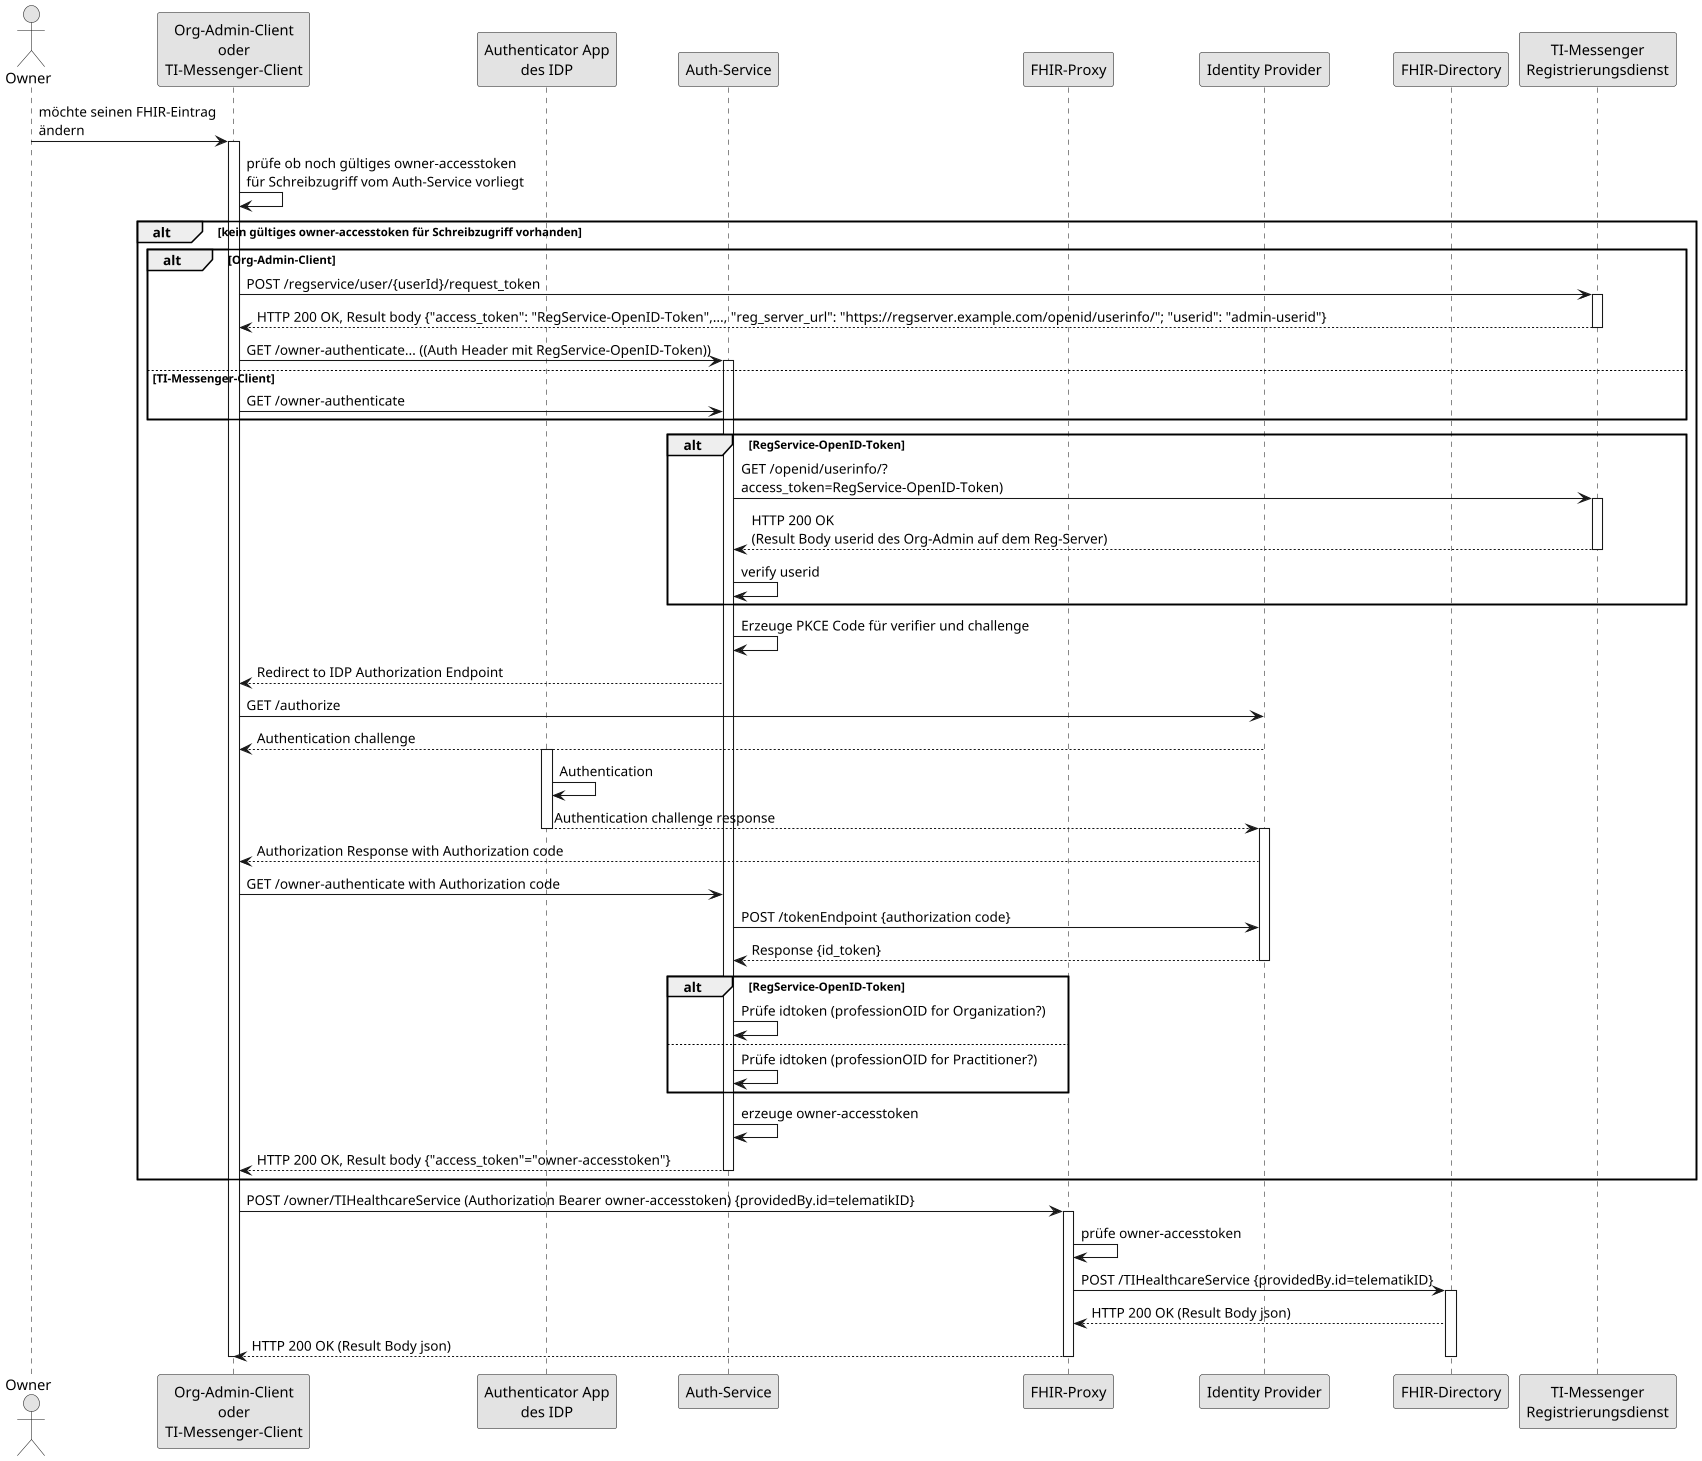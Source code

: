 @startuml
skinparam dpi 100
skinparam WrapWidth 200
skinparam monochrome true

'title "FHIR-Directory, Sequenzdiagram Änderung von eigenen TIOrganization- oder TIPractitioner-Einträgen'
actor o as "Owner"
participant cl as "Org-Admin-Client\noder\nTI-Messenger-Client"
participant aa as "Authenticator App\ndes IDP"
participant au as "Auth-Service"
participant fp as "FHIR-Proxy"
participant idp as "Identity Provider"
participant fd as "FHIR-Directory"
participant rd as "TI-Messenger\nRegistrierungsdienst"
o -> cl: möchte seinen FHIR-Eintrag\nändern
activate cl
cl -> cl: prüfe ob noch gültiges owner-accesstoken\nfür Schreibzugriff vom Auth-Service vorliegt
alt kein gültiges owner-accesstoken für Schreibzugriff vorhanden
alt Org-Admin-Client
cl -> rd: POST /regservice/user/{userId}/request_token
activate rd
rd --> cl: HTTP 200 OK, Result body {"access_token": "RegService-OpenID-Token",..., "reg_server_url": "https://regserver.example.com/openid/userinfo/"; "userid": "admin-userid"}
deactivate rd
cl -> au: GET /owner-authenticate... ((Auth Header mit RegService-OpenID-Token))
activate au
else TI-Messenger-Client
cl -> au: GET /owner-authenticate
end
alt RegService-OpenID-Token
au -> rd: GET /openid/userinfo/?\naccess_token=RegService-OpenID-Token)
activate rd
rd --> au: HTTP 200 OK\n(Result Body userid des Org-Admin auf dem Reg-Server)
deactivate rd
au -> au: verify userid
end
au -> au: Erzeuge PKCE Code für verifier und challenge
au --> cl: Redirect to IDP Authorization Endpoint
cl -> idp: GET /authorize
idp --> cl: Authentication challenge
activate aa
aa -> aa: Authentication
aa --> idp: Authentication challenge response
deactivate aa
activate idp
idp --> cl: Authorization Response with Authorization code
cl -> au: GET /owner-authenticate with Authorization code
au -> idp: POST /tokenEndpoint {authorization code}
idp --> au: Response {id_token}

deactivate idp
alt RegService-OpenID-Token
au -> au: Prüfe idtoken (professionOID for Organization?)
else
au -> au: Prüfe idtoken (professionOID for Practitioner?)
end
au -> au: erzeuge owner-accesstoken
au --> cl: HTTP 200 OK, Result body {"access_token"="owner-accesstoken"}
deactivate au
end
cl -> fp: POST /owner/TIHealthcareService (Authorization Bearer owner-accesstoken) {providedBy.id=telematikID}
activate fp
fp -> fp: prüfe owner-accesstoken
fp -> fd: POST /TIHealthcareService {providedBy.id=telematikID}
activate fd
fd --> fp: HTTP 200 OK (Result Body json)
fp --> cl: HTTP 200 OK (Result Body json)
deactivate fd
deactivate fp
deactivate cl
@enduml
